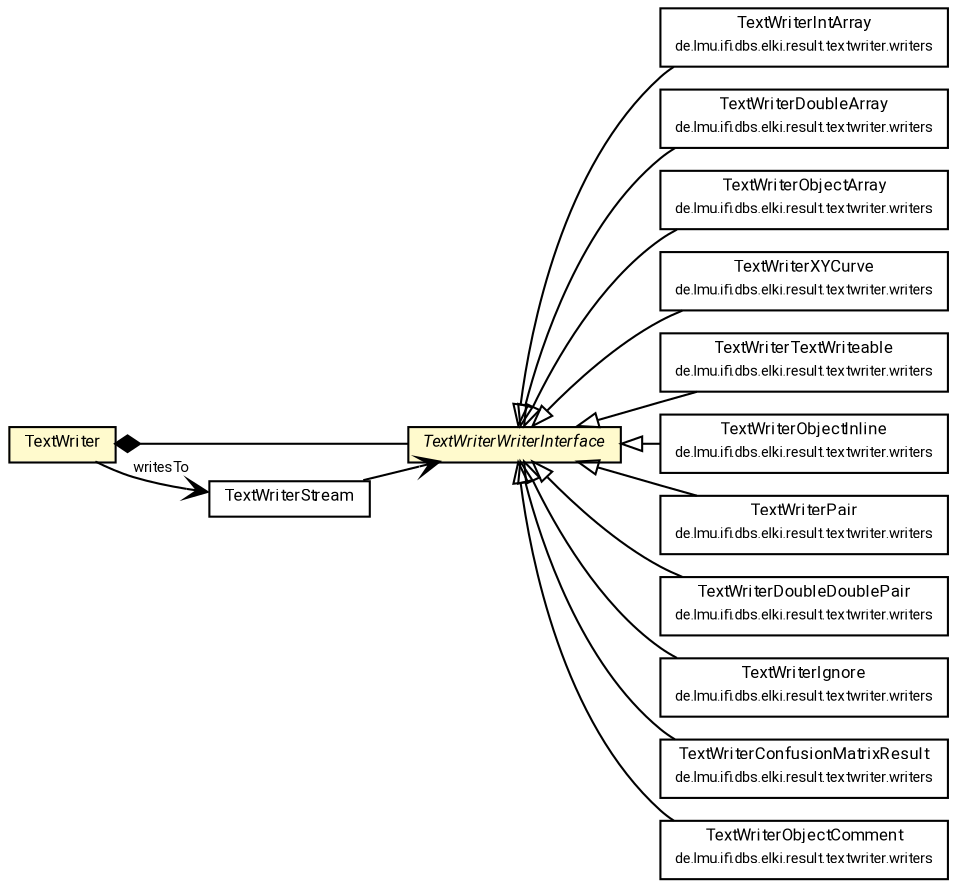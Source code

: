 #!/usr/local/bin/dot
#
# Class diagram 
# Generated by UMLGraph version R5_7_2-60-g0e99a6 (http://www.spinellis.gr/umlgraph/)
#

digraph G {
	graph [fontnames="svg"]
	edge [fontname="Roboto",fontsize=7,labelfontname="Roboto",labelfontsize=7,color="black"];
	node [fontname="Roboto",fontcolor="black",fontsize=8,shape=plaintext,margin=0,width=0,height=0];
	nodesep=0.15;
	ranksep=0.25;
	rankdir=LR;
	// de.lmu.ifi.dbs.elki.result.textwriter.writers.TextWriterIntArray
	c10195483 [label=<<table title="de.lmu.ifi.dbs.elki.result.textwriter.writers.TextWriterIntArray" border="0" cellborder="1" cellspacing="0" cellpadding="2" href="writers/TextWriterIntArray.html" target="_parent">
		<tr><td><table border="0" cellspacing="0" cellpadding="1">
		<tr><td align="center" balign="center"> <font face="Roboto">TextWriterIntArray</font> </td></tr>
		<tr><td align="center" balign="center"> <font face="Roboto" point-size="7.0">de.lmu.ifi.dbs.elki.result.textwriter.writers</font> </td></tr>
		</table></td></tr>
		</table>>, URL="writers/TextWriterIntArray.html"];
	// de.lmu.ifi.dbs.elki.result.textwriter.writers.TextWriterDoubleArray
	c10195484 [label=<<table title="de.lmu.ifi.dbs.elki.result.textwriter.writers.TextWriterDoubleArray" border="0" cellborder="1" cellspacing="0" cellpadding="2" href="writers/TextWriterDoubleArray.html" target="_parent">
		<tr><td><table border="0" cellspacing="0" cellpadding="1">
		<tr><td align="center" balign="center"> <font face="Roboto">TextWriterDoubleArray</font> </td></tr>
		<tr><td align="center" balign="center"> <font face="Roboto" point-size="7.0">de.lmu.ifi.dbs.elki.result.textwriter.writers</font> </td></tr>
		</table></td></tr>
		</table>>, URL="writers/TextWriterDoubleArray.html"];
	// de.lmu.ifi.dbs.elki.result.textwriter.writers.TextWriterObjectArray<T>
	c10195485 [label=<<table title="de.lmu.ifi.dbs.elki.result.textwriter.writers.TextWriterObjectArray" border="0" cellborder="1" cellspacing="0" cellpadding="2" href="writers/TextWriterObjectArray.html" target="_parent">
		<tr><td><table border="0" cellspacing="0" cellpadding="1">
		<tr><td align="center" balign="center"> <font face="Roboto">TextWriterObjectArray</font> </td></tr>
		<tr><td align="center" balign="center"> <font face="Roboto" point-size="7.0">de.lmu.ifi.dbs.elki.result.textwriter.writers</font> </td></tr>
		</table></td></tr>
		</table>>, URL="writers/TextWriterObjectArray.html"];
	// de.lmu.ifi.dbs.elki.result.textwriter.writers.TextWriterXYCurve
	c10195486 [label=<<table title="de.lmu.ifi.dbs.elki.result.textwriter.writers.TextWriterXYCurve" border="0" cellborder="1" cellspacing="0" cellpadding="2" href="writers/TextWriterXYCurve.html" target="_parent">
		<tr><td><table border="0" cellspacing="0" cellpadding="1">
		<tr><td align="center" balign="center"> <font face="Roboto">TextWriterXYCurve</font> </td></tr>
		<tr><td align="center" balign="center"> <font face="Roboto" point-size="7.0">de.lmu.ifi.dbs.elki.result.textwriter.writers</font> </td></tr>
		</table></td></tr>
		</table>>, URL="writers/TextWriterXYCurve.html"];
	// de.lmu.ifi.dbs.elki.result.textwriter.writers.TextWriterTextWriteable
	c10195487 [label=<<table title="de.lmu.ifi.dbs.elki.result.textwriter.writers.TextWriterTextWriteable" border="0" cellborder="1" cellspacing="0" cellpadding="2" href="writers/TextWriterTextWriteable.html" target="_parent">
		<tr><td><table border="0" cellspacing="0" cellpadding="1">
		<tr><td align="center" balign="center"> <font face="Roboto">TextWriterTextWriteable</font> </td></tr>
		<tr><td align="center" balign="center"> <font face="Roboto" point-size="7.0">de.lmu.ifi.dbs.elki.result.textwriter.writers</font> </td></tr>
		</table></td></tr>
		</table>>, URL="writers/TextWriterTextWriteable.html"];
	// de.lmu.ifi.dbs.elki.result.textwriter.writers.TextWriterObjectInline
	c10195488 [label=<<table title="de.lmu.ifi.dbs.elki.result.textwriter.writers.TextWriterObjectInline" border="0" cellborder="1" cellspacing="0" cellpadding="2" href="writers/TextWriterObjectInline.html" target="_parent">
		<tr><td><table border="0" cellspacing="0" cellpadding="1">
		<tr><td align="center" balign="center"> <font face="Roboto">TextWriterObjectInline</font> </td></tr>
		<tr><td align="center" balign="center"> <font face="Roboto" point-size="7.0">de.lmu.ifi.dbs.elki.result.textwriter.writers</font> </td></tr>
		</table></td></tr>
		</table>>, URL="writers/TextWriterObjectInline.html"];
	// de.lmu.ifi.dbs.elki.result.textwriter.writers.TextWriterPair
	c10195489 [label=<<table title="de.lmu.ifi.dbs.elki.result.textwriter.writers.TextWriterPair" border="0" cellborder="1" cellspacing="0" cellpadding="2" href="writers/TextWriterPair.html" target="_parent">
		<tr><td><table border="0" cellspacing="0" cellpadding="1">
		<tr><td align="center" balign="center"> <font face="Roboto">TextWriterPair</font> </td></tr>
		<tr><td align="center" balign="center"> <font face="Roboto" point-size="7.0">de.lmu.ifi.dbs.elki.result.textwriter.writers</font> </td></tr>
		</table></td></tr>
		</table>>, URL="writers/TextWriterPair.html"];
	// de.lmu.ifi.dbs.elki.result.textwriter.writers.TextWriterDoubleDoublePair
	c10195490 [label=<<table title="de.lmu.ifi.dbs.elki.result.textwriter.writers.TextWriterDoubleDoublePair" border="0" cellborder="1" cellspacing="0" cellpadding="2" href="writers/TextWriterDoubleDoublePair.html" target="_parent">
		<tr><td><table border="0" cellspacing="0" cellpadding="1">
		<tr><td align="center" balign="center"> <font face="Roboto">TextWriterDoubleDoublePair</font> </td></tr>
		<tr><td align="center" balign="center"> <font face="Roboto" point-size="7.0">de.lmu.ifi.dbs.elki.result.textwriter.writers</font> </td></tr>
		</table></td></tr>
		</table>>, URL="writers/TextWriterDoubleDoublePair.html"];
	// de.lmu.ifi.dbs.elki.result.textwriter.writers.TextWriterIgnore
	c10195491 [label=<<table title="de.lmu.ifi.dbs.elki.result.textwriter.writers.TextWriterIgnore" border="0" cellborder="1" cellspacing="0" cellpadding="2" href="writers/TextWriterIgnore.html" target="_parent">
		<tr><td><table border="0" cellspacing="0" cellpadding="1">
		<tr><td align="center" balign="center"> <font face="Roboto">TextWriterIgnore</font> </td></tr>
		<tr><td align="center" balign="center"> <font face="Roboto" point-size="7.0">de.lmu.ifi.dbs.elki.result.textwriter.writers</font> </td></tr>
		</table></td></tr>
		</table>>, URL="writers/TextWriterIgnore.html"];
	// de.lmu.ifi.dbs.elki.result.textwriter.writers.TextWriterConfusionMatrixResult
	c10195492 [label=<<table title="de.lmu.ifi.dbs.elki.result.textwriter.writers.TextWriterConfusionMatrixResult" border="0" cellborder="1" cellspacing="0" cellpadding="2" href="writers/TextWriterConfusionMatrixResult.html" target="_parent">
		<tr><td><table border="0" cellspacing="0" cellpadding="1">
		<tr><td align="center" balign="center"> <font face="Roboto">TextWriterConfusionMatrixResult</font> </td></tr>
		<tr><td align="center" balign="center"> <font face="Roboto" point-size="7.0">de.lmu.ifi.dbs.elki.result.textwriter.writers</font> </td></tr>
		</table></td></tr>
		</table>>, URL="writers/TextWriterConfusionMatrixResult.html"];
	// de.lmu.ifi.dbs.elki.result.textwriter.writers.TextWriterObjectComment
	c10195493 [label=<<table title="de.lmu.ifi.dbs.elki.result.textwriter.writers.TextWriterObjectComment" border="0" cellborder="1" cellspacing="0" cellpadding="2" href="writers/TextWriterObjectComment.html" target="_parent">
		<tr><td><table border="0" cellspacing="0" cellpadding="1">
		<tr><td align="center" balign="center"> <font face="Roboto">TextWriterObjectComment</font> </td></tr>
		<tr><td align="center" balign="center"> <font face="Roboto" point-size="7.0">de.lmu.ifi.dbs.elki.result.textwriter.writers</font> </td></tr>
		</table></td></tr>
		</table>>, URL="writers/TextWriterObjectComment.html"];
	// de.lmu.ifi.dbs.elki.result.textwriter.TextWriter
	c10195496 [label=<<table title="de.lmu.ifi.dbs.elki.result.textwriter.TextWriter" border="0" cellborder="1" cellspacing="0" cellpadding="2" bgcolor="LemonChiffon" href="TextWriter.html" target="_parent">
		<tr><td><table border="0" cellspacing="0" cellpadding="1">
		<tr><td align="center" balign="center"> <font face="Roboto">TextWriter</font> </td></tr>
		</table></td></tr>
		</table>>, URL="TextWriter.html"];
	// de.lmu.ifi.dbs.elki.result.textwriter.TextWriterWriterInterface<O>
	c10196494 [label=<<table title="de.lmu.ifi.dbs.elki.result.textwriter.TextWriterWriterInterface" border="0" cellborder="1" cellspacing="0" cellpadding="2" bgcolor="lemonChiffon" href="TextWriterWriterInterface.html" target="_parent">
		<tr><td><table border="0" cellspacing="0" cellpadding="1">
		<tr><td align="center" balign="center"> <font face="Roboto"><i>TextWriterWriterInterface</i></font> </td></tr>
		</table></td></tr>
		</table>>, URL="TextWriterWriterInterface.html"];
	// de.lmu.ifi.dbs.elki.result.textwriter.TextWriterStream
	c10196496 [label=<<table title="de.lmu.ifi.dbs.elki.result.textwriter.TextWriterStream" border="0" cellborder="1" cellspacing="0" cellpadding="2" href="TextWriterStream.html" target="_parent">
		<tr><td><table border="0" cellspacing="0" cellpadding="1">
		<tr><td align="center" balign="center"> <font face="Roboto">TextWriterStream</font> </td></tr>
		</table></td></tr>
		</table>>, URL="TextWriterStream.html"];
	// de.lmu.ifi.dbs.elki.result.textwriter.writers.TextWriterIntArray extends de.lmu.ifi.dbs.elki.result.textwriter.TextWriterWriterInterface<O>
	c10196494 -> c10195483 [arrowtail=empty,dir=back,weight=10];
	// de.lmu.ifi.dbs.elki.result.textwriter.writers.TextWriterDoubleArray extends de.lmu.ifi.dbs.elki.result.textwriter.TextWriterWriterInterface<O>
	c10196494 -> c10195484 [arrowtail=empty,dir=back,weight=10];
	// de.lmu.ifi.dbs.elki.result.textwriter.writers.TextWriterObjectArray<T> extends de.lmu.ifi.dbs.elki.result.textwriter.TextWriterWriterInterface<O>
	c10196494 -> c10195485 [arrowtail=empty,dir=back,weight=10];
	// de.lmu.ifi.dbs.elki.result.textwriter.writers.TextWriterXYCurve extends de.lmu.ifi.dbs.elki.result.textwriter.TextWriterWriterInterface<O>
	c10196494 -> c10195486 [arrowtail=empty,dir=back,weight=10];
	// de.lmu.ifi.dbs.elki.result.textwriter.writers.TextWriterTextWriteable extends de.lmu.ifi.dbs.elki.result.textwriter.TextWriterWriterInterface<O>
	c10196494 -> c10195487 [arrowtail=empty,dir=back,weight=10];
	// de.lmu.ifi.dbs.elki.result.textwriter.writers.TextWriterObjectInline extends de.lmu.ifi.dbs.elki.result.textwriter.TextWriterWriterInterface<O>
	c10196494 -> c10195488 [arrowtail=empty,dir=back,weight=10];
	// de.lmu.ifi.dbs.elki.result.textwriter.writers.TextWriterPair extends de.lmu.ifi.dbs.elki.result.textwriter.TextWriterWriterInterface<O>
	c10196494 -> c10195489 [arrowtail=empty,dir=back,weight=10];
	// de.lmu.ifi.dbs.elki.result.textwriter.writers.TextWriterDoubleDoublePair extends de.lmu.ifi.dbs.elki.result.textwriter.TextWriterWriterInterface<O>
	c10196494 -> c10195490 [arrowtail=empty,dir=back,weight=10];
	// de.lmu.ifi.dbs.elki.result.textwriter.writers.TextWriterIgnore extends de.lmu.ifi.dbs.elki.result.textwriter.TextWriterWriterInterface<O>
	c10196494 -> c10195491 [arrowtail=empty,dir=back,weight=10];
	// de.lmu.ifi.dbs.elki.result.textwriter.writers.TextWriterConfusionMatrixResult extends de.lmu.ifi.dbs.elki.result.textwriter.TextWriterWriterInterface<O>
	c10196494 -> c10195492 [arrowtail=empty,dir=back,weight=10];
	// de.lmu.ifi.dbs.elki.result.textwriter.writers.TextWriterObjectComment extends de.lmu.ifi.dbs.elki.result.textwriter.TextWriterWriterInterface<O>
	c10196494 -> c10195493 [arrowtail=empty,dir=back,weight=10];
	// de.lmu.ifi.dbs.elki.result.textwriter.TextWriter composed de.lmu.ifi.dbs.elki.result.textwriter.TextWriterWriterInterface<O>
	c10195496 -> c10196494 [arrowhead=none,arrowtail=diamond,dir=back,weight=6];
	// de.lmu.ifi.dbs.elki.result.textwriter.TextWriter navassoc de.lmu.ifi.dbs.elki.result.textwriter.TextWriterStream
	c10195496 -> c10196496 [arrowhead=open,weight=1,label="writesTo"];
	// de.lmu.ifi.dbs.elki.result.textwriter.TextWriterStream navassoc de.lmu.ifi.dbs.elki.result.textwriter.TextWriterWriterInterface<O>
	c10196496 -> c10196494 [arrowhead=open,weight=1];
}

